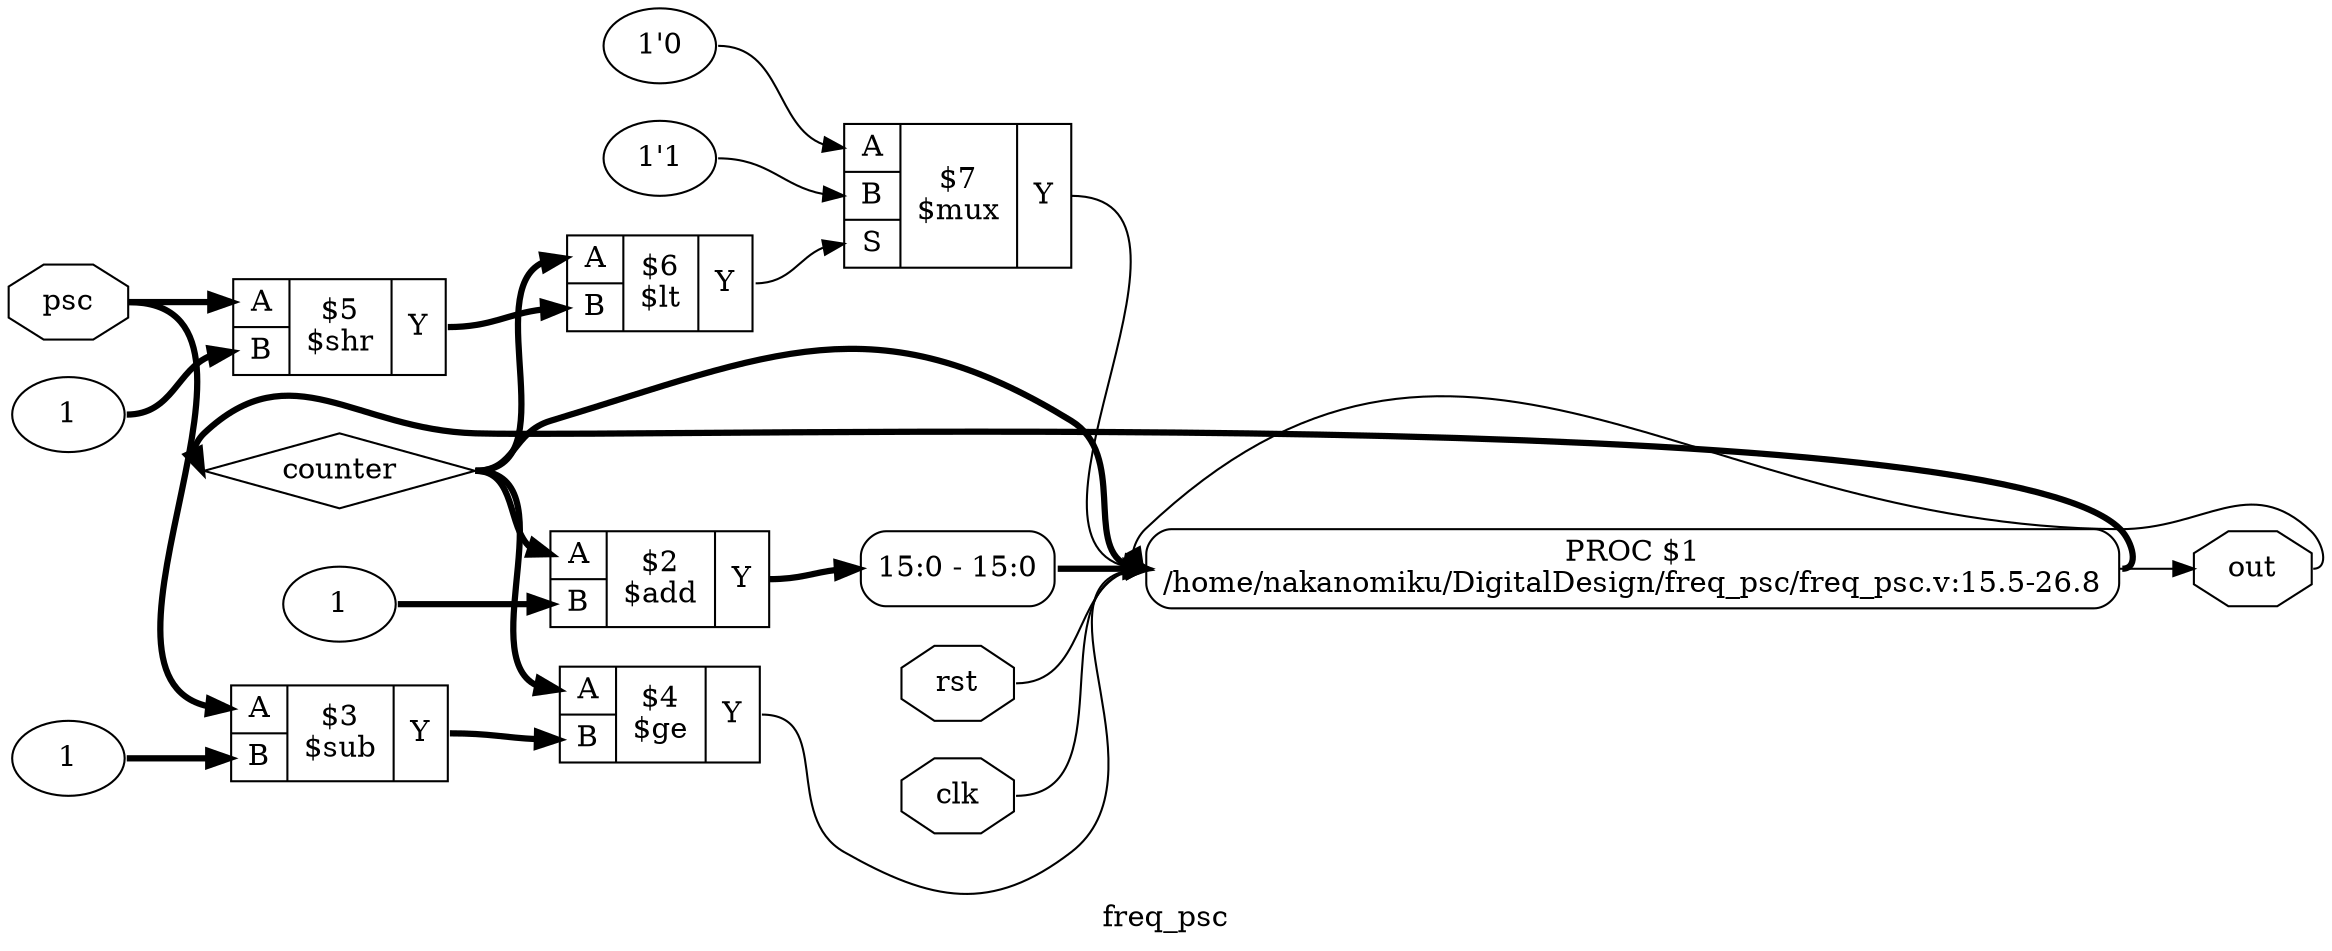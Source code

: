 digraph "freq_psc" {
label="freq_psc";
rankdir="LR";
remincross=true;
n9 [ shape=diamond, label="counter", color="black", fontcolor="black"];
n10 [ shape=octagon, label="psc", color="black", fontcolor="black"];
n11 [ shape=octagon, label="out", color="black", fontcolor="black"];
n12 [ shape=octagon, label="rst", color="black", fontcolor="black"];
n13 [ shape=octagon, label="clk", color="black", fontcolor="black"];
v0 [ label="1'1" ];
v1 [ label="1'0" ];
c18 [ shape=record, label="{{<p14> A|<p15> B|<p16> S}|$7\n$mux|{<p17> Y}}",  ];
c19 [ shape=record, label="{{<p14> A|<p15> B}|$6\n$lt|{<p17> Y}}",  ];
v2 [ label="1" ];
c20 [ shape=record, label="{{<p14> A|<p15> B}|$5\n$shr|{<p17> Y}}",  ];
c21 [ shape=record, label="{{<p14> A|<p15> B}|$4\n$ge|{<p17> Y}}",  ];
v3 [ label="1" ];
c22 [ shape=record, label="{{<p14> A|<p15> B}|$3\n$sub|{<p17> Y}}",  ];
v4 [ label="1" ];
c23 [ shape=record, label="{{<p14> A|<p15> B}|$2\n$add|{<p17> Y}}",  ];
x6 [ shape=record, style=rounded, label="<s0> 15:0 - 15:0 ", color="black", fontcolor="black" ];
p5 [shape=box, style=rounded, label="PROC $1\n/home/nakanomiku/DigitalDesign/freq_psc/freq_psc.v:15.5-26.8", ];
c18:p17:e -> p5:w [color="black", fontcolor="black", label=""];
n10:e -> c20:p14:w [color="black", fontcolor="black", style="setlinewidth(3)", label=""];
n10:e -> c22:p14:w [color="black", fontcolor="black", style="setlinewidth(3)", label=""];
p5:e -> n11:w [color="black", fontcolor="black", label=""];
n11:e -> p5:w [color="black", fontcolor="black", label=""];
n12:e -> p5:w [color="black", fontcolor="black", label=""];
n13:e -> p5:w [color="black", fontcolor="black", label=""];
c19:p17:e -> c18:p16:w [color="black", fontcolor="black", label=""];
c20:p17:e -> c19:p15:w [color="black", fontcolor="black", style="setlinewidth(3)", label=""];
c21:p17:e -> p5:w [color="black", fontcolor="black", label=""];
c22:p17:e -> c21:p15:w [color="black", fontcolor="black", style="setlinewidth(3)", label=""];
c23:p17:e -> x6:s0:w [color="black", fontcolor="black", style="setlinewidth(3)", label=""];
p5:e -> n9:w [color="black", fontcolor="black", style="setlinewidth(3)", label=""];
n9:e -> c19:p14:w [color="black", fontcolor="black", style="setlinewidth(3)", label=""];
n9:e -> c21:p14:w [color="black", fontcolor="black", style="setlinewidth(3)", label=""];
n9:e -> c23:p14:w [color="black", fontcolor="black", style="setlinewidth(3)", label=""];
n9:e -> p5:w [color="black", fontcolor="black", style="setlinewidth(3)", label=""];
v0:e -> c18:p15:w [color="black", fontcolor="black", label=""];
v1:e -> c18:p14:w [color="black", fontcolor="black", label=""];
v2:e -> c20:p15:w [color="black", fontcolor="black", style="setlinewidth(3)", label=""];
v3:e -> c22:p15:w [color="black", fontcolor="black", style="setlinewidth(3)", label=""];
v4:e -> c23:p15:w [color="black", fontcolor="black", style="setlinewidth(3)", label=""];
x6:e -> p5:w [color="black", fontcolor="black", style="setlinewidth(3)", label=""];
}
